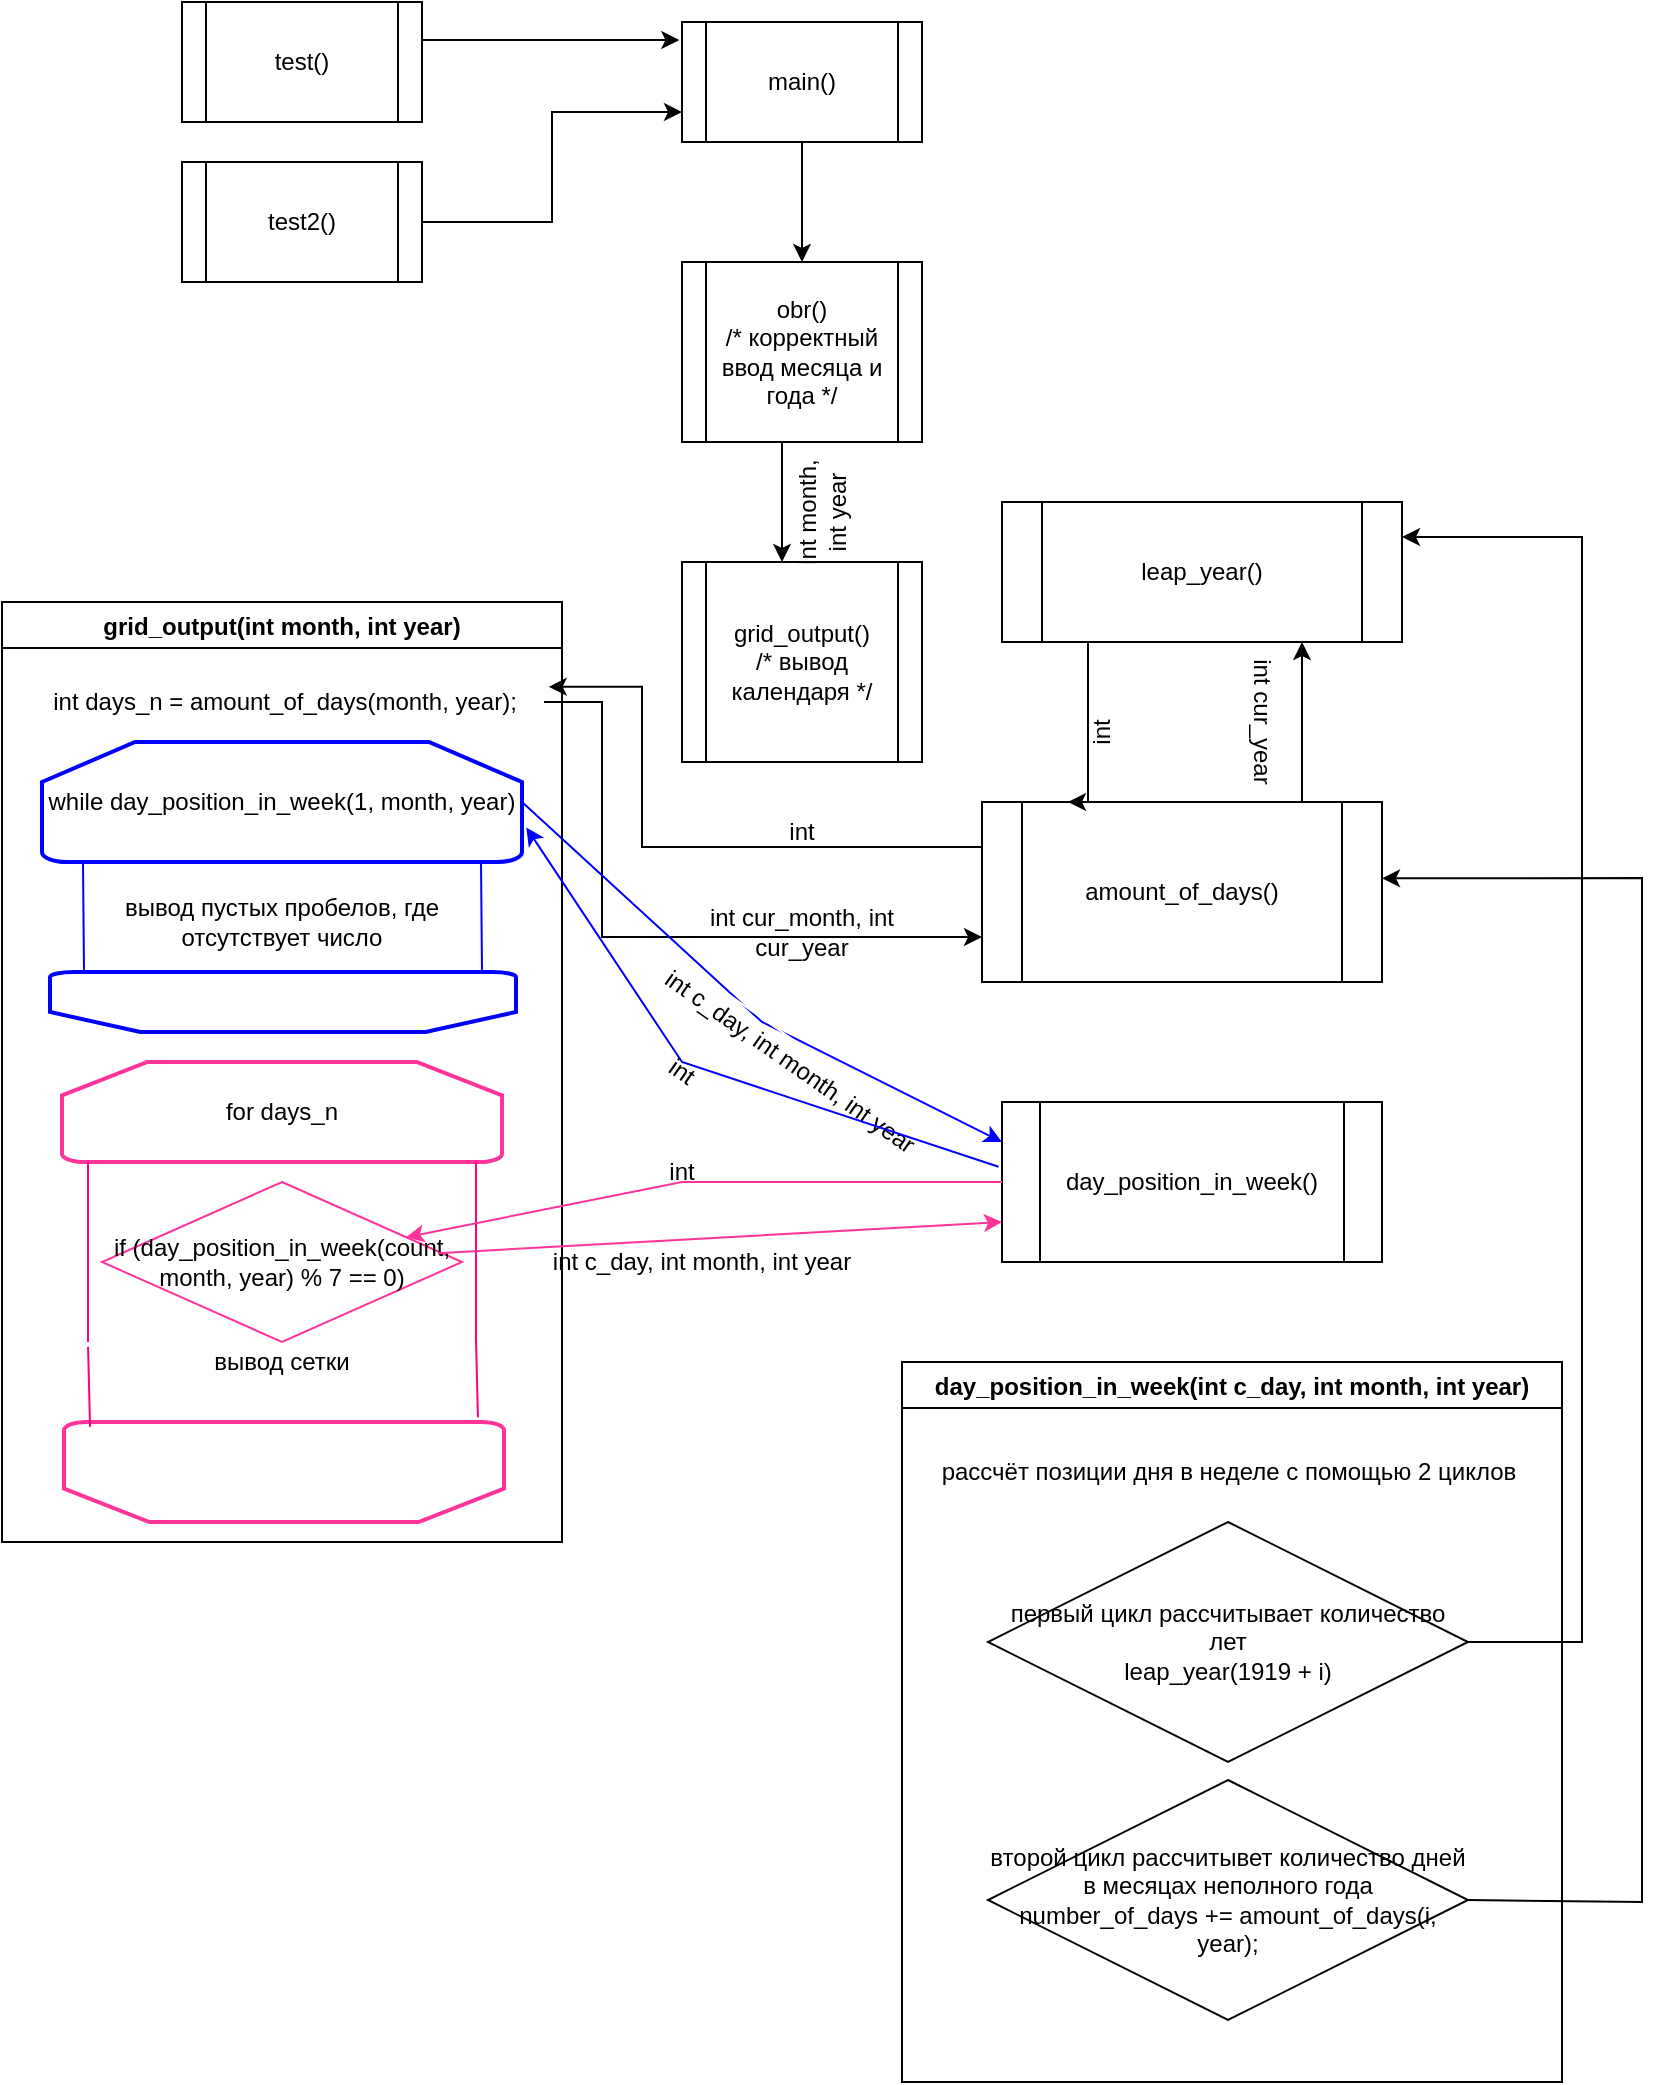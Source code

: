 <mxfile version="20.5.1" type="github">
  <diagram id="XAxntFZM6T8HPxiPiH6y" name="Страница 1">
    <mxGraphModel dx="1093" dy="609" grid="1" gridSize="10" guides="1" tooltips="1" connect="1" arrows="1" fold="1" page="1" pageScale="1" pageWidth="827" pageHeight="1169" math="0" shadow="0">
      <root>
        <mxCell id="0" />
        <mxCell id="1" parent="0" />
        <mxCell id="mehWwJax71jicgtBtX2A-14" value="" style="edgeStyle=orthogonalEdgeStyle;rounded=0;orthogonalLoop=1;jettySize=auto;html=1;" edge="1" parent="1" source="mehWwJax71jicgtBtX2A-1" target="mehWwJax71jicgtBtX2A-8">
          <mxGeometry relative="1" as="geometry" />
        </mxCell>
        <mxCell id="mehWwJax71jicgtBtX2A-1" value="main()&lt;br&gt;" style="shape=process;whiteSpace=wrap;html=1;backgroundOutline=1;" vertex="1" parent="1">
          <mxGeometry x="360" y="170" width="120" height="60" as="geometry" />
        </mxCell>
        <mxCell id="mehWwJax71jicgtBtX2A-5" value="" style="edgeStyle=orthogonalEdgeStyle;rounded=0;orthogonalLoop=1;jettySize=auto;html=1;entryX=-0.011;entryY=0.15;entryDx=0;entryDy=0;entryPerimeter=0;" edge="1" parent="1" source="mehWwJax71jicgtBtX2A-2" target="mehWwJax71jicgtBtX2A-1">
          <mxGeometry relative="1" as="geometry">
            <mxPoint x="320" y="160" as="targetPoint" />
            <Array as="points">
              <mxPoint x="260" y="179" />
              <mxPoint x="260" y="179" />
            </Array>
          </mxGeometry>
        </mxCell>
        <mxCell id="mehWwJax71jicgtBtX2A-2" value="test()" style="shape=process;whiteSpace=wrap;html=1;backgroundOutline=1;" vertex="1" parent="1">
          <mxGeometry x="110" y="160" width="120" height="60" as="geometry" />
        </mxCell>
        <mxCell id="mehWwJax71jicgtBtX2A-7" value="" style="edgeStyle=orthogonalEdgeStyle;rounded=0;orthogonalLoop=1;jettySize=auto;html=1;entryX=0;entryY=0.75;entryDx=0;entryDy=0;" edge="1" parent="1" source="mehWwJax71jicgtBtX2A-3" target="mehWwJax71jicgtBtX2A-1">
          <mxGeometry relative="1" as="geometry">
            <mxPoint x="330" y="270" as="targetPoint" />
            <Array as="points">
              <mxPoint x="295" y="270" />
              <mxPoint x="295" y="215" />
            </Array>
          </mxGeometry>
        </mxCell>
        <mxCell id="mehWwJax71jicgtBtX2A-3" value="test2()" style="shape=process;whiteSpace=wrap;html=1;backgroundOutline=1;" vertex="1" parent="1">
          <mxGeometry x="110" y="240" width="120" height="60" as="geometry" />
        </mxCell>
        <mxCell id="mehWwJax71jicgtBtX2A-11" value="" style="edgeStyle=orthogonalEdgeStyle;rounded=0;orthogonalLoop=1;jettySize=auto;html=1;" edge="1" parent="1" source="mehWwJax71jicgtBtX2A-8" target="mehWwJax71jicgtBtX2A-10">
          <mxGeometry relative="1" as="geometry">
            <Array as="points">
              <mxPoint x="410" y="410" />
              <mxPoint x="410" y="410" />
            </Array>
          </mxGeometry>
        </mxCell>
        <mxCell id="mehWwJax71jicgtBtX2A-8" value="obr()&lt;br&gt;/* корректный ввод месяца и года */" style="shape=process;whiteSpace=wrap;html=1;backgroundOutline=1;" vertex="1" parent="1">
          <mxGeometry x="360" y="290" width="120" height="90" as="geometry" />
        </mxCell>
        <mxCell id="mehWwJax71jicgtBtX2A-10" value="grid_output()&lt;br&gt;/* вывод календаря */" style="shape=process;whiteSpace=wrap;html=1;backgroundOutline=1;" vertex="1" parent="1">
          <mxGeometry x="360" y="440" width="120" height="100" as="geometry" />
        </mxCell>
        <mxCell id="mehWwJax71jicgtBtX2A-15" value="int month, int&amp;nbsp;year" style="text;html=1;strokeColor=none;fillColor=none;align=center;verticalAlign=middle;whiteSpace=wrap;rounded=0;rotation=-90;" vertex="1" parent="1">
          <mxGeometry x="400" y="400" width="60" height="30" as="geometry" />
        </mxCell>
        <mxCell id="mehWwJax71jicgtBtX2A-18" value="grid_output(int month, int year)" style="swimlane;" vertex="1" parent="1">
          <mxGeometry x="20" y="460" width="280" height="470" as="geometry" />
        </mxCell>
        <mxCell id="mehWwJax71jicgtBtX2A-19" value="int days_n = amount_of_days(month, year);" style="text;html=1;align=center;verticalAlign=middle;resizable=0;points=[];autosize=1;strokeColor=none;fillColor=none;" vertex="1" parent="mehWwJax71jicgtBtX2A-18">
          <mxGeometry x="11" y="35" width="260" height="30" as="geometry" />
        </mxCell>
        <mxCell id="mehWwJax71jicgtBtX2A-22" value="&lt;br&gt;" style="strokeWidth=2;html=1;shape=mxgraph.flowchart.loop_limit;whiteSpace=wrap;rotation=-180;strokeColor=#FF3399;" vertex="1" parent="mehWwJax71jicgtBtX2A-18">
          <mxGeometry x="31" y="410" width="220" height="50" as="geometry" />
        </mxCell>
        <mxCell id="mehWwJax71jicgtBtX2A-23" value="while&amp;nbsp;day_position_in_week(1, month, year)" style="strokeWidth=2;html=1;shape=mxgraph.flowchart.loop_limit;whiteSpace=wrap;strokeColor=#0000FF;" vertex="1" parent="mehWwJax71jicgtBtX2A-18">
          <mxGeometry x="20" y="70" width="240" height="60" as="geometry" />
        </mxCell>
        <mxCell id="mehWwJax71jicgtBtX2A-24" value="&lt;br&gt;" style="strokeWidth=2;html=1;shape=mxgraph.flowchart.loop_limit;whiteSpace=wrap;rotation=-180;strokeColor=#0000FF;" vertex="1" parent="mehWwJax71jicgtBtX2A-18">
          <mxGeometry x="24" y="185" width="233" height="30" as="geometry" />
        </mxCell>
        <mxCell id="mehWwJax71jicgtBtX2A-20" value="for days_n" style="strokeWidth=2;html=1;shape=mxgraph.flowchart.loop_limit;whiteSpace=wrap;strokeColor=#FF3399;" vertex="1" parent="mehWwJax71jicgtBtX2A-18">
          <mxGeometry x="30" y="230" width="220" height="50" as="geometry" />
        </mxCell>
        <mxCell id="mehWwJax71jicgtBtX2A-27" value="" style="shape=link;html=1;rounded=0;entryX=0.5;entryY=1;entryDx=0;entryDy=0;entryPerimeter=0;exitX=0.5;exitY=1;exitDx=0;exitDy=0;exitPerimeter=0;fillColor=#99FF33;strokeColor=#FF0080;width=194;startArrow=none;" edge="1" parent="mehWwJax71jicgtBtX2A-18" source="mehWwJax71jicgtBtX2A-34" target="mehWwJax71jicgtBtX2A-20">
          <mxGeometry width="100" relative="1" as="geometry">
            <mxPoint x="150" y="210" as="sourcePoint" />
            <mxPoint x="250" y="210" as="targetPoint" />
          </mxGeometry>
        </mxCell>
        <mxCell id="mehWwJax71jicgtBtX2A-31" value="" style="shape=link;html=1;rounded=0;strokeColor=#0000FF;fillColor=#99FF33;exitX=0.5;exitY=1;exitDx=0;exitDy=0;exitPerimeter=0;width=199;endArrow=none;entryX=0.5;entryY=1;entryDx=0;entryDy=0;entryPerimeter=0;" edge="1" parent="mehWwJax71jicgtBtX2A-18" source="mehWwJax71jicgtBtX2A-23" target="mehWwJax71jicgtBtX2A-24">
          <mxGeometry width="100" relative="1" as="geometry">
            <mxPoint x="160" y="590" as="sourcePoint" />
            <mxPoint x="140" y="170" as="targetPoint" />
          </mxGeometry>
        </mxCell>
        <mxCell id="mehWwJax71jicgtBtX2A-32" value="вывод пустых пробелов, где отсутствует число" style="text;html=1;strokeColor=none;fillColor=none;align=center;verticalAlign=middle;whiteSpace=wrap;rounded=0;" vertex="1" parent="mehWwJax71jicgtBtX2A-18">
          <mxGeometry x="60" y="140" width="160" height="40" as="geometry" />
        </mxCell>
        <mxCell id="mehWwJax71jicgtBtX2A-37" value="вывод сетки" style="text;html=1;strokeColor=none;fillColor=none;align=center;verticalAlign=middle;whiteSpace=wrap;rounded=0;" vertex="1" parent="mehWwJax71jicgtBtX2A-18">
          <mxGeometry x="83" y="370" width="114" height="20" as="geometry" />
        </mxCell>
        <mxCell id="mehWwJax71jicgtBtX2A-34" value="if (day_position_in_week(count, month, year) % 7 == 0)" style="rhombus;whiteSpace=wrap;html=1;strokeColor=#FF3399;" vertex="1" parent="mehWwJax71jicgtBtX2A-18">
          <mxGeometry x="50" y="290" width="180" height="80" as="geometry" />
        </mxCell>
        <mxCell id="mehWwJax71jicgtBtX2A-38" value="" style="shape=link;html=1;rounded=0;entryX=0.5;entryY=1;entryDx=0;entryDy=0;entryPerimeter=0;exitX=0.5;exitY=1;exitDx=0;exitDy=0;exitPerimeter=0;fillColor=#99FF33;strokeColor=#FF0080;width=194;endArrow=none;" edge="1" parent="mehWwJax71jicgtBtX2A-18" source="mehWwJax71jicgtBtX2A-22" target="mehWwJax71jicgtBtX2A-34">
          <mxGeometry width="100" relative="1" as="geometry">
            <mxPoint x="161" y="870" as="sourcePoint" />
            <mxPoint x="160" y="740" as="targetPoint" />
          </mxGeometry>
        </mxCell>
        <mxCell id="mehWwJax71jicgtBtX2A-43" value="" style="edgeStyle=orthogonalEdgeStyle;rounded=0;orthogonalLoop=1;jettySize=auto;html=1;strokeColor=#000000;fillColor=#99FF33;entryX=1.009;entryY=0.247;entryDx=0;entryDy=0;entryPerimeter=0;exitX=0;exitY=0.25;exitDx=0;exitDy=0;" edge="1" parent="1" source="mehWwJax71jicgtBtX2A-39" target="mehWwJax71jicgtBtX2A-19">
          <mxGeometry relative="1" as="geometry">
            <mxPoint x="405" y="645" as="targetPoint" />
            <Array as="points">
              <mxPoint x="340" y="583" />
              <mxPoint x="340" y="502" />
            </Array>
          </mxGeometry>
        </mxCell>
        <mxCell id="mehWwJax71jicgtBtX2A-52" value="" style="edgeStyle=orthogonalEdgeStyle;rounded=0;orthogonalLoop=1;jettySize=auto;html=1;strokeColor=#000000;fillColor=#99FF33;entryX=0.75;entryY=1;entryDx=0;entryDy=0;" edge="1" parent="1" source="mehWwJax71jicgtBtX2A-39" target="mehWwJax71jicgtBtX2A-47">
          <mxGeometry relative="1" as="geometry">
            <mxPoint x="620" y="505" as="targetPoint" />
            <Array as="points">
              <mxPoint x="670" y="580" />
              <mxPoint x="670" y="580" />
            </Array>
          </mxGeometry>
        </mxCell>
        <mxCell id="mehWwJax71jicgtBtX2A-39" value="amount_of_days()" style="shape=process;whiteSpace=wrap;html=1;backgroundOutline=1;strokeColor=#000000;" vertex="1" parent="1">
          <mxGeometry x="510" y="560" width="200" height="90" as="geometry" />
        </mxCell>
        <mxCell id="mehWwJax71jicgtBtX2A-44" value="" style="edgeStyle=orthogonalEdgeStyle;rounded=0;orthogonalLoop=1;jettySize=auto;html=1;strokeColor=#000000;fillColor=#99FF33;entryX=0;entryY=0.75;entryDx=0;entryDy=0;" edge="1" parent="1" source="mehWwJax71jicgtBtX2A-19" target="mehWwJax71jicgtBtX2A-39">
          <mxGeometry relative="1" as="geometry">
            <Array as="points">
              <mxPoint x="320" y="510" />
              <mxPoint x="320" y="628" />
            </Array>
          </mxGeometry>
        </mxCell>
        <mxCell id="mehWwJax71jicgtBtX2A-45" value="int cur_month, int cur_year" style="text;html=1;strokeColor=none;fillColor=none;align=center;verticalAlign=middle;whiteSpace=wrap;rounded=0;" vertex="1" parent="1">
          <mxGeometry x="350" y="620" width="140" height="10" as="geometry" />
        </mxCell>
        <mxCell id="mehWwJax71jicgtBtX2A-46" value="int" style="text;html=1;strokeColor=none;fillColor=none;align=center;verticalAlign=middle;whiteSpace=wrap;rounded=0;" vertex="1" parent="1">
          <mxGeometry x="390" y="560" width="60" height="30" as="geometry" />
        </mxCell>
        <mxCell id="mehWwJax71jicgtBtX2A-49" value="" style="edgeStyle=orthogonalEdgeStyle;rounded=0;orthogonalLoop=1;jettySize=auto;html=1;strokeColor=#000000;fillColor=#99FF33;entryX=0.215;entryY=0;entryDx=0;entryDy=0;entryPerimeter=0;" edge="1" parent="1" source="mehWwJax71jicgtBtX2A-47" target="mehWwJax71jicgtBtX2A-39">
          <mxGeometry relative="1" as="geometry">
            <mxPoint x="620" y="565" as="targetPoint" />
            <Array as="points">
              <mxPoint x="563" y="520" />
              <mxPoint x="563" y="520" />
            </Array>
          </mxGeometry>
        </mxCell>
        <mxCell id="mehWwJax71jicgtBtX2A-47" value="leap_year()" style="shape=process;whiteSpace=wrap;html=1;backgroundOutline=1;strokeColor=#000000;" vertex="1" parent="1">
          <mxGeometry x="520" y="410" width="200" height="70" as="geometry" />
        </mxCell>
        <mxCell id="mehWwJax71jicgtBtX2A-53" value="int cur_year" style="text;html=1;strokeColor=none;fillColor=none;align=center;verticalAlign=middle;whiteSpace=wrap;rounded=0;rotation=90;" vertex="1" parent="1">
          <mxGeometry x="600" y="510" width="100" height="20" as="geometry" />
        </mxCell>
        <mxCell id="mehWwJax71jicgtBtX2A-54" value="int" style="text;html=1;strokeColor=none;fillColor=none;align=center;verticalAlign=middle;whiteSpace=wrap;rounded=0;rotation=-90;" vertex="1" parent="1">
          <mxGeometry x="540" y="510" width="60" height="30" as="geometry" />
        </mxCell>
        <mxCell id="mehWwJax71jicgtBtX2A-56" value="day_position_in_week()" style="shape=process;whiteSpace=wrap;html=1;backgroundOutline=1;strokeColor=#000000;" vertex="1" parent="1">
          <mxGeometry x="520" y="710" width="190" height="80" as="geometry" />
        </mxCell>
        <mxCell id="mehWwJax71jicgtBtX2A-60" value="int" style="text;html=1;strokeColor=none;fillColor=none;align=center;verticalAlign=middle;whiteSpace=wrap;rounded=0;rotation=0;" vertex="1" parent="1">
          <mxGeometry x="330" y="730" width="60" height="30" as="geometry" />
        </mxCell>
        <mxCell id="mehWwJax71jicgtBtX2A-61" value="int c_day, int month, int year" style="text;html=1;strokeColor=none;fillColor=none;align=center;verticalAlign=middle;whiteSpace=wrap;rounded=0;" vertex="1" parent="1">
          <mxGeometry x="290" y="780" width="160" height="20" as="geometry" />
        </mxCell>
        <mxCell id="mehWwJax71jicgtBtX2A-64" value="" style="endArrow=classic;html=1;rounded=0;strokeColor=#FF3399;fillColor=#99FF33;exitX=0.934;exitY=0.445;exitDx=0;exitDy=0;exitPerimeter=0;entryX=0;entryY=0.75;entryDx=0;entryDy=0;" edge="1" parent="1" source="mehWwJax71jicgtBtX2A-34" target="mehWwJax71jicgtBtX2A-56">
          <mxGeometry width="50" height="50" relative="1" as="geometry">
            <mxPoint x="310" y="730" as="sourcePoint" />
            <mxPoint x="360" y="680" as="targetPoint" />
          </mxGeometry>
        </mxCell>
        <mxCell id="mehWwJax71jicgtBtX2A-65" value="" style="endArrow=classic;html=1;rounded=0;strokeColor=#0000FF;fillColor=#99FF33;exitX=1;exitY=0.5;exitDx=0;exitDy=0;exitPerimeter=0;entryX=0;entryY=0.25;entryDx=0;entryDy=0;" edge="1" parent="1" source="mehWwJax71jicgtBtX2A-23" target="mehWwJax71jicgtBtX2A-56">
          <mxGeometry width="50" height="50" relative="1" as="geometry">
            <mxPoint x="248.12" y="795.6" as="sourcePoint" />
            <mxPoint x="530" y="780" as="targetPoint" />
            <Array as="points">
              <mxPoint x="400" y="670" />
            </Array>
          </mxGeometry>
        </mxCell>
        <mxCell id="mehWwJax71jicgtBtX2A-66" value="int c_day, int month, int year" style="text;html=1;strokeColor=#FFFFFF;fillColor=none;align=center;verticalAlign=middle;whiteSpace=wrap;rounded=0;rotation=35;" vertex="1" parent="1">
          <mxGeometry x="334" y="680" width="160" height="20" as="geometry" />
        </mxCell>
        <mxCell id="mehWwJax71jicgtBtX2A-67" value="" style="endArrow=classic;html=1;rounded=0;strokeColor=#FF3399;fillColor=#99FF33;exitX=0;exitY=0.5;exitDx=0;exitDy=0;" edge="1" parent="1" source="mehWwJax71jicgtBtX2A-56" target="mehWwJax71jicgtBtX2A-34">
          <mxGeometry width="50" height="50" relative="1" as="geometry">
            <mxPoint x="310" y="730" as="sourcePoint" />
            <mxPoint x="360" y="680" as="targetPoint" />
            <Array as="points">
              <mxPoint x="360" y="750" />
            </Array>
          </mxGeometry>
        </mxCell>
        <mxCell id="mehWwJax71jicgtBtX2A-68" value="int" style="text;html=1;strokeColor=none;fillColor=none;align=center;verticalAlign=middle;whiteSpace=wrap;rounded=0;rotation=35;" vertex="1" parent="1">
          <mxGeometry x="330" y="680" width="60" height="30" as="geometry" />
        </mxCell>
        <mxCell id="mehWwJax71jicgtBtX2A-69" value="" style="endArrow=classic;html=1;rounded=0;strokeColor=#0000FF;fillColor=#99FF33;exitX=-0.009;exitY=0.405;exitDx=0;exitDy=0;exitPerimeter=0;entryX=1.009;entryY=0.713;entryDx=0;entryDy=0;entryPerimeter=0;" edge="1" parent="1" source="mehWwJax71jicgtBtX2A-56" target="mehWwJax71jicgtBtX2A-23">
          <mxGeometry width="50" height="50" relative="1" as="geometry">
            <mxPoint x="310" y="730" as="sourcePoint" />
            <mxPoint x="360" y="680" as="targetPoint" />
            <Array as="points">
              <mxPoint x="360" y="690" />
            </Array>
          </mxGeometry>
        </mxCell>
        <mxCell id="mehWwJax71jicgtBtX2A-70" value="day_position_in_week(int c_day, int month, int year)" style="swimlane;" vertex="1" parent="1">
          <mxGeometry x="470" y="840" width="330" height="360" as="geometry" />
        </mxCell>
        <mxCell id="mehWwJax71jicgtBtX2A-98" value="рассчёт позиции дня в неделе с помощью 2 циклов" style="text;html=1;align=center;verticalAlign=middle;resizable=0;points=[];autosize=1;strokeColor=none;fillColor=none;" vertex="1" parent="mehWwJax71jicgtBtX2A-70">
          <mxGeometry x="8" y="40" width="310" height="30" as="geometry" />
        </mxCell>
        <mxCell id="mehWwJax71jicgtBtX2A-99" value="первый цикл рассчитывает количество лет&lt;br&gt;leap_year(1919 + i)" style="rhombus;whiteSpace=wrap;html=1;strokeColor=#000000;" vertex="1" parent="mehWwJax71jicgtBtX2A-70">
          <mxGeometry x="43" y="80" width="240" height="120" as="geometry" />
        </mxCell>
        <mxCell id="mehWwJax71jicgtBtX2A-100" value="второй цикл рассчитывет количество дней в месяцах неполного года&lt;br&gt;number_of_days += amount_of_days(i, year);" style="rhombus;whiteSpace=wrap;html=1;strokeColor=#000000;" vertex="1" parent="mehWwJax71jicgtBtX2A-70">
          <mxGeometry x="43" y="209" width="240" height="120" as="geometry" />
        </mxCell>
        <mxCell id="mehWwJax71jicgtBtX2A-102" value="" style="edgeStyle=orthogonalEdgeStyle;rounded=0;orthogonalLoop=1;jettySize=auto;html=1;strokeColor=#000000;fillColor=#99FF33;entryX=1;entryY=0.25;entryDx=0;entryDy=0;" edge="1" parent="1" source="mehWwJax71jicgtBtX2A-99" target="mehWwJax71jicgtBtX2A-47">
          <mxGeometry relative="1" as="geometry">
            <mxPoint x="913" y="980" as="targetPoint" />
            <Array as="points">
              <mxPoint x="810" y="980" />
              <mxPoint x="810" y="428" />
            </Array>
          </mxGeometry>
        </mxCell>
        <mxCell id="mehWwJax71jicgtBtX2A-104" value="" style="endArrow=classic;html=1;rounded=0;strokeColor=#000000;fillColor=#99FF33;exitX=1;exitY=0.5;exitDx=0;exitDy=0;entryX=1;entryY=0.424;entryDx=0;entryDy=0;entryPerimeter=0;" edge="1" parent="1" source="mehWwJax71jicgtBtX2A-100" target="mehWwJax71jicgtBtX2A-39">
          <mxGeometry width="50" height="50" relative="1" as="geometry">
            <mxPoint x="890" y="1020" as="sourcePoint" />
            <mxPoint x="840" y="590" as="targetPoint" />
            <Array as="points">
              <mxPoint x="840" y="1110" />
              <mxPoint x="840" y="598" />
            </Array>
          </mxGeometry>
        </mxCell>
      </root>
    </mxGraphModel>
  </diagram>
</mxfile>
